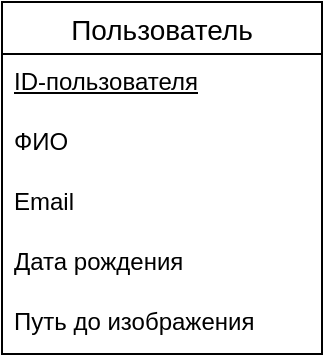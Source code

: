 <mxfile version="26.0.6" pages="2">
  <diagram name="Er-диаграмма" id="K00uXwIXE1KhM5L0zr55">
    <mxGraphModel dx="2261" dy="836" grid="1" gridSize="10" guides="1" tooltips="1" connect="1" arrows="1" fold="1" page="1" pageScale="1" pageWidth="827" pageHeight="1169" math="0" shadow="0">
      <root>
        <mxCell id="0" />
        <mxCell id="1" parent="0" />
        <mxCell id="Oy4OiAloICdNjqACCItx-14" value="Пользователь" style="swimlane;fontStyle=0;childLayout=stackLayout;horizontal=1;startSize=26;horizontalStack=0;resizeParent=1;resizeParentMax=0;resizeLast=0;collapsible=1;marginBottom=0;align=center;fontSize=14;" parent="1" vertex="1">
          <mxGeometry x="-827" width="160" height="176" as="geometry" />
        </mxCell>
        <mxCell id="Oy4OiAloICdNjqACCItx-15" value="&lt;u&gt;ID-пользователя&lt;/u&gt;" style="text;strokeColor=none;fillColor=none;spacingLeft=4;spacingRight=4;overflow=hidden;rotatable=0;points=[[0,0.5],[1,0.5]];portConstraint=eastwest;fontSize=12;whiteSpace=wrap;html=1;" parent="Oy4OiAloICdNjqACCItx-14" vertex="1">
          <mxGeometry y="26" width="160" height="30" as="geometry" />
        </mxCell>
        <mxCell id="Oy4OiAloICdNjqACCItx-17" value="ФИО" style="text;strokeColor=none;fillColor=none;spacingLeft=4;spacingRight=4;overflow=hidden;rotatable=0;points=[[0,0.5],[1,0.5]];portConstraint=eastwest;fontSize=12;whiteSpace=wrap;html=1;" parent="Oy4OiAloICdNjqACCItx-14" vertex="1">
          <mxGeometry y="56" width="160" height="30" as="geometry" />
        </mxCell>
        <mxCell id="Oy4OiAloICdNjqACCItx-18" value="Email" style="text;strokeColor=none;fillColor=none;spacingLeft=4;spacingRight=4;overflow=hidden;rotatable=0;points=[[0,0.5],[1,0.5]];portConstraint=eastwest;fontSize=12;whiteSpace=wrap;html=1;" parent="Oy4OiAloICdNjqACCItx-14" vertex="1">
          <mxGeometry y="86" width="160" height="30" as="geometry" />
        </mxCell>
        <mxCell id="Oy4OiAloICdNjqACCItx-19" value="Дата рождения" style="text;strokeColor=none;fillColor=none;spacingLeft=4;spacingRight=4;overflow=hidden;rotatable=0;points=[[0,0.5],[1,0.5]];portConstraint=eastwest;fontSize=12;whiteSpace=wrap;html=1;" parent="Oy4OiAloICdNjqACCItx-14" vertex="1">
          <mxGeometry y="116" width="160" height="30" as="geometry" />
        </mxCell>
        <mxCell id="Oy4OiAloICdNjqACCItx-33" value="Путь до изображения" style="text;strokeColor=none;fillColor=none;spacingLeft=4;spacingRight=4;overflow=hidden;rotatable=0;points=[[0,0.5],[1,0.5]];portConstraint=eastwest;fontSize=12;whiteSpace=wrap;html=1;" parent="Oy4OiAloICdNjqACCItx-14" vertex="1">
          <mxGeometry y="146" width="160" height="30" as="geometry" />
        </mxCell>
      </root>
    </mxGraphModel>
  </diagram>
  <diagram id="703q2zbEs7milqLRPg7L" name="Физическая схема">
    <mxGraphModel dx="1434" dy="836" grid="1" gridSize="10" guides="1" tooltips="1" connect="1" arrows="1" fold="1" page="1" pageScale="1" pageWidth="827" pageHeight="1169" math="0" shadow="0">
      <root>
        <mxCell id="0" />
        <mxCell id="1" parent="0" />
        <mxCell id="qmCkpEKyU73PddLn_pq0-8" value="User" style="shape=table;startSize=30;container=1;collapsible=1;childLayout=tableLayout;fixedRows=1;rowLines=0;fontStyle=1;align=center;resizeLast=1;html=1;" parent="1" vertex="1">
          <mxGeometry width="350" height="180" as="geometry" />
        </mxCell>
        <mxCell id="qmCkpEKyU73PddLn_pq0-9" value="" style="shape=tableRow;horizontal=0;startSize=0;swimlaneHead=0;swimlaneBody=0;fillColor=none;collapsible=0;dropTarget=0;points=[[0,0.5],[1,0.5]];portConstraint=eastwest;top=0;left=0;right=0;bottom=1;" parent="qmCkpEKyU73PddLn_pq0-8" vertex="1">
          <mxGeometry y="30" width="350" height="30" as="geometry" />
        </mxCell>
        <mxCell id="qmCkpEKyU73PddLn_pq0-10" value="PK" style="shape=partialRectangle;connectable=0;fillColor=none;top=0;left=0;bottom=0;right=0;fontStyle=1;overflow=hidden;whiteSpace=wrap;html=1;" parent="qmCkpEKyU73PddLn_pq0-9" vertex="1">
          <mxGeometry width="30" height="30" as="geometry">
            <mxRectangle width="30" height="30" as="alternateBounds" />
          </mxGeometry>
        </mxCell>
        <mxCell id="qmCkpEKyU73PddLn_pq0-11" value="ID: UUID" style="shape=partialRectangle;connectable=0;fillColor=none;top=0;left=0;bottom=0;right=0;align=left;spacingLeft=6;fontStyle=5;overflow=hidden;whiteSpace=wrap;html=1;" parent="qmCkpEKyU73PddLn_pq0-9" vertex="1">
          <mxGeometry x="30" width="320" height="30" as="geometry">
            <mxRectangle width="320" height="30" as="alternateBounds" />
          </mxGeometry>
        </mxCell>
        <mxCell id="qmCkpEKyU73PddLn_pq0-15" value="" style="shape=tableRow;horizontal=0;startSize=0;swimlaneHead=0;swimlaneBody=0;fillColor=none;collapsible=0;dropTarget=0;points=[[0,0.5],[1,0.5]];portConstraint=eastwest;top=0;left=0;right=0;bottom=0;" parent="qmCkpEKyU73PddLn_pq0-8" vertex="1">
          <mxGeometry y="60" width="350" height="30" as="geometry" />
        </mxCell>
        <mxCell id="qmCkpEKyU73PddLn_pq0-16" value="" style="shape=partialRectangle;connectable=0;fillColor=none;top=0;left=0;bottom=0;right=0;editable=1;overflow=hidden;whiteSpace=wrap;html=1;" parent="qmCkpEKyU73PddLn_pq0-15" vertex="1">
          <mxGeometry width="30" height="30" as="geometry">
            <mxRectangle width="30" height="30" as="alternateBounds" />
          </mxGeometry>
        </mxCell>
        <mxCell id="qmCkpEKyU73PddLn_pq0-17" value="FULL_NAME:&lt;span style=&quot;white-space: pre;&quot;&gt;&#x9;&lt;/span&gt;VARCHAR(32)&lt;span style=&quot;white-space: pre;&quot;&gt;&#x9;&lt;/span&gt;" style="shape=partialRectangle;connectable=0;fillColor=none;top=0;left=0;bottom=0;right=0;align=left;spacingLeft=6;overflow=hidden;whiteSpace=wrap;html=1;" parent="qmCkpEKyU73PddLn_pq0-15" vertex="1">
          <mxGeometry x="30" width="320" height="30" as="geometry">
            <mxRectangle width="320" height="30" as="alternateBounds" />
          </mxGeometry>
        </mxCell>
        <mxCell id="qmCkpEKyU73PddLn_pq0-18" value="" style="shape=tableRow;horizontal=0;startSize=0;swimlaneHead=0;swimlaneBody=0;fillColor=none;collapsible=0;dropTarget=0;points=[[0,0.5],[1,0.5]];portConstraint=eastwest;top=0;left=0;right=0;bottom=0;" parent="qmCkpEKyU73PddLn_pq0-8" vertex="1">
          <mxGeometry y="90" width="350" height="30" as="geometry" />
        </mxCell>
        <mxCell id="qmCkpEKyU73PddLn_pq0-19" value="" style="shape=partialRectangle;connectable=0;fillColor=none;top=0;left=0;bottom=0;right=0;editable=1;overflow=hidden;whiteSpace=wrap;html=1;" parent="qmCkpEKyU73PddLn_pq0-18" vertex="1">
          <mxGeometry width="30" height="30" as="geometry">
            <mxRectangle width="30" height="30" as="alternateBounds" />
          </mxGeometry>
        </mxCell>
        <mxCell id="qmCkpEKyU73PddLn_pq0-20" value="EMAIL:&lt;span style=&quot;white-space: pre;&quot;&gt;&#x9;&lt;/span&gt;&lt;span style=&quot;white-space: pre;&quot;&gt;&#x9;&lt;/span&gt;VARCHAR(255), NOT NULL, UNIQUE" style="shape=partialRectangle;connectable=0;fillColor=none;top=0;left=0;bottom=0;right=0;align=left;spacingLeft=6;overflow=hidden;whiteSpace=wrap;html=1;" parent="qmCkpEKyU73PddLn_pq0-18" vertex="1">
          <mxGeometry x="30" width="320" height="30" as="geometry">
            <mxRectangle width="320" height="30" as="alternateBounds" />
          </mxGeometry>
        </mxCell>
        <mxCell id="qmCkpEKyU73PddLn_pq0-21" value="" style="shape=tableRow;horizontal=0;startSize=0;swimlaneHead=0;swimlaneBody=0;fillColor=none;collapsible=0;dropTarget=0;points=[[0,0.5],[1,0.5]];portConstraint=eastwest;top=0;left=0;right=0;bottom=0;" parent="qmCkpEKyU73PddLn_pq0-8" vertex="1">
          <mxGeometry y="120" width="350" height="30" as="geometry" />
        </mxCell>
        <mxCell id="qmCkpEKyU73PddLn_pq0-22" value="" style="shape=partialRectangle;connectable=0;fillColor=none;top=0;left=0;bottom=0;right=0;editable=1;overflow=hidden;whiteSpace=wrap;html=1;" parent="qmCkpEKyU73PddLn_pq0-21" vertex="1">
          <mxGeometry width="30" height="30" as="geometry">
            <mxRectangle width="30" height="30" as="alternateBounds" />
          </mxGeometry>
        </mxCell>
        <mxCell id="qmCkpEKyU73PddLn_pq0-23" value="BIRTH_DATE:&amp;nbsp; DATE" style="shape=partialRectangle;connectable=0;fillColor=none;top=0;left=0;bottom=0;right=0;align=left;spacingLeft=6;overflow=hidden;whiteSpace=wrap;html=1;" parent="qmCkpEKyU73PddLn_pq0-21" vertex="1">
          <mxGeometry x="30" width="320" height="30" as="geometry">
            <mxRectangle width="320" height="30" as="alternateBounds" />
          </mxGeometry>
        </mxCell>
        <mxCell id="qmCkpEKyU73PddLn_pq0-40" value="" style="shape=tableRow;horizontal=0;startSize=0;swimlaneHead=0;swimlaneBody=0;fillColor=none;collapsible=0;dropTarget=0;points=[[0,0.5],[1,0.5]];portConstraint=eastwest;top=0;left=0;right=0;bottom=0;" parent="qmCkpEKyU73PddLn_pq0-8" vertex="1">
          <mxGeometry y="150" width="350" height="30" as="geometry" />
        </mxCell>
        <mxCell id="qmCkpEKyU73PddLn_pq0-41" value="" style="shape=partialRectangle;connectable=0;fillColor=none;top=0;left=0;bottom=0;right=0;editable=1;overflow=hidden;whiteSpace=wrap;html=1;" parent="qmCkpEKyU73PddLn_pq0-40" vertex="1">
          <mxGeometry width="30" height="30" as="geometry">
            <mxRectangle width="30" height="30" as="alternateBounds" />
          </mxGeometry>
        </mxCell>
        <mxCell id="qmCkpEKyU73PddLn_pq0-42" value="IMAGE_URL:&lt;span style=&quot;white-space: pre;&quot;&gt;&#x9;&lt;/span&gt;VARCHAR(255), UNIQUE" style="shape=partialRectangle;connectable=0;fillColor=none;top=0;left=0;bottom=0;right=0;align=left;spacingLeft=6;overflow=hidden;whiteSpace=wrap;html=1;" parent="qmCkpEKyU73PddLn_pq0-40" vertex="1">
          <mxGeometry x="30" width="320" height="30" as="geometry">
            <mxRectangle width="320" height="30" as="alternateBounds" />
          </mxGeometry>
        </mxCell>
      </root>
    </mxGraphModel>
  </diagram>
</mxfile>
